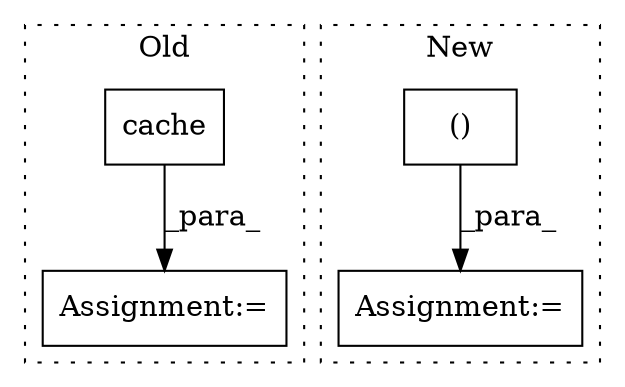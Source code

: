 digraph G {
subgraph cluster0 {
1 [label="cache" a="32" s="727,734" l="6,1" shape="box"];
3 [label="Assignment:=" a="7" s="721" l="2" shape="box"];
label = "Old";
style="dotted";
}
subgraph cluster1 {
2 [label="()" a="106" s="676" l="51" shape="box"];
4 [label="Assignment:=" a="7" s="669" l="7" shape="box"];
label = "New";
style="dotted";
}
1 -> 3 [label="_para_"];
2 -> 4 [label="_para_"];
}